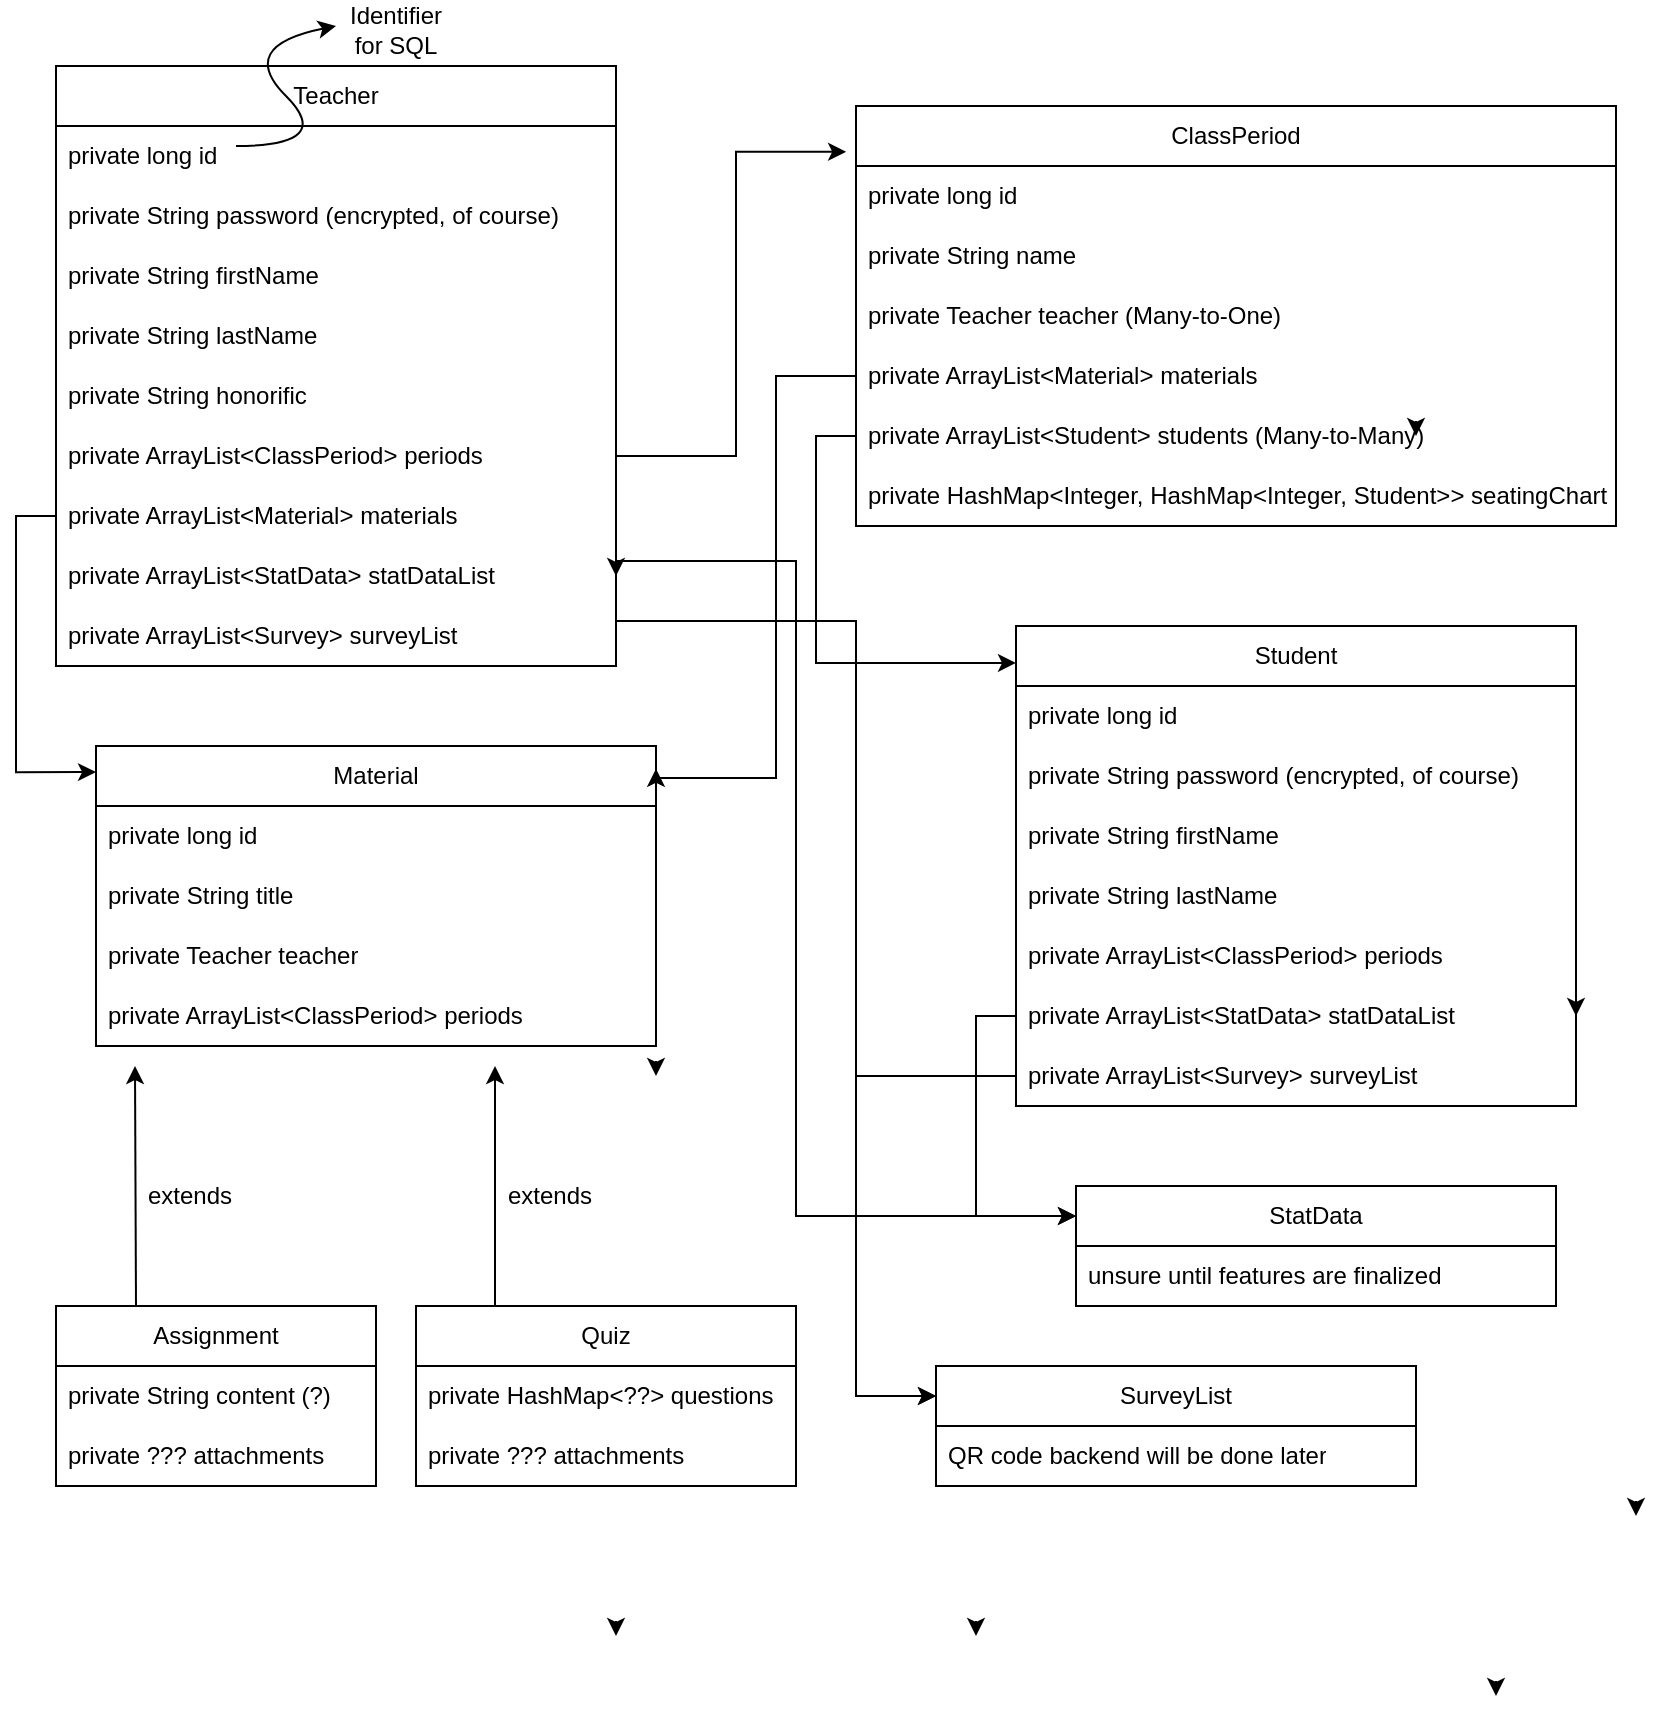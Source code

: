 <mxfile version="22.1.18" type="github">
  <diagram name="Page-1" id="15TTBoJJ_lV66m8lFySO">
    <mxGraphModel dx="1193" dy="651" grid="1" gridSize="10" guides="1" tooltips="1" connect="1" arrows="1" fold="1" page="1" pageScale="1" pageWidth="850" pageHeight="1100" math="0" shadow="0">
      <root>
        <mxCell id="0" />
        <mxCell id="1" parent="0" />
        <mxCell id="gnhUbkvolNWlPmNGs9bA-1" value="Teacher" style="swimlane;fontStyle=0;childLayout=stackLayout;horizontal=1;startSize=30;horizontalStack=0;resizeParent=1;resizeParentMax=0;resizeLast=0;collapsible=1;marginBottom=0;whiteSpace=wrap;html=1;" vertex="1" parent="1">
          <mxGeometry x="40" y="40" width="280" height="300" as="geometry">
            <mxRectangle x="80" y="40" width="80" height="30" as="alternateBounds" />
          </mxGeometry>
        </mxCell>
        <mxCell id="gnhUbkvolNWlPmNGs9bA-5" value="" style="curved=1;endArrow=classic;html=1;rounded=0;" edge="1" parent="gnhUbkvolNWlPmNGs9bA-1">
          <mxGeometry width="50" height="50" relative="1" as="geometry">
            <mxPoint x="90" y="40" as="sourcePoint" />
            <mxPoint x="140" y="-20" as="targetPoint" />
            <Array as="points">
              <mxPoint x="140" y="40" />
              <mxPoint x="90" y="-10" />
            </Array>
          </mxGeometry>
        </mxCell>
        <mxCell id="gnhUbkvolNWlPmNGs9bA-2" value="private long id" style="text;strokeColor=none;fillColor=none;align=left;verticalAlign=middle;spacingLeft=4;spacingRight=4;overflow=hidden;points=[[0,0.5],[1,0.5]];portConstraint=eastwest;rotatable=0;whiteSpace=wrap;html=1;" vertex="1" parent="gnhUbkvolNWlPmNGs9bA-1">
          <mxGeometry y="30" width="280" height="30" as="geometry" />
        </mxCell>
        <mxCell id="gnhUbkvolNWlPmNGs9bA-10" value="private String password (encrypted, of course)" style="text;html=1;strokeColor=none;fillColor=none;align=left;verticalAlign=middle;whiteSpace=wrap;rounded=0;spacingLeft=4;" vertex="1" parent="gnhUbkvolNWlPmNGs9bA-1">
          <mxGeometry y="60" width="280" height="30" as="geometry" />
        </mxCell>
        <mxCell id="gnhUbkvolNWlPmNGs9bA-3" value="private String firstName" style="text;strokeColor=none;fillColor=none;align=left;verticalAlign=middle;spacingLeft=4;spacingRight=4;overflow=hidden;points=[[0,0.5],[1,0.5]];portConstraint=eastwest;rotatable=0;whiteSpace=wrap;html=1;" vertex="1" parent="gnhUbkvolNWlPmNGs9bA-1">
          <mxGeometry y="90" width="280" height="30" as="geometry" />
        </mxCell>
        <mxCell id="gnhUbkvolNWlPmNGs9bA-4" value="private String lastName" style="text;strokeColor=none;fillColor=none;align=left;verticalAlign=middle;spacingLeft=4;spacingRight=4;overflow=hidden;points=[[0,0.5],[1,0.5]];portConstraint=eastwest;rotatable=0;whiteSpace=wrap;html=1;" vertex="1" parent="gnhUbkvolNWlPmNGs9bA-1">
          <mxGeometry y="120" width="280" height="30" as="geometry" />
        </mxCell>
        <mxCell id="gnhUbkvolNWlPmNGs9bA-8" value="private String honorific" style="text;html=1;strokeColor=none;fillColor=none;align=left;verticalAlign=middle;whiteSpace=wrap;rounded=0;spacingLeft=4;" vertex="1" parent="gnhUbkvolNWlPmNGs9bA-1">
          <mxGeometry y="150" width="280" height="30" as="geometry" />
        </mxCell>
        <mxCell id="gnhUbkvolNWlPmNGs9bA-7" value="private ArrayList&amp;lt;ClassPeriod&amp;gt; periods" style="text;html=1;strokeColor=none;fillColor=none;align=left;verticalAlign=middle;whiteSpace=wrap;rounded=0;spacingLeft=4;" vertex="1" parent="gnhUbkvolNWlPmNGs9bA-1">
          <mxGeometry y="180" width="280" height="30" as="geometry" />
        </mxCell>
        <mxCell id="gnhUbkvolNWlPmNGs9bA-9" value="private ArrayList&amp;lt;Material&amp;gt; materials" style="text;html=1;strokeColor=none;fillColor=none;align=left;verticalAlign=middle;whiteSpace=wrap;rounded=0;spacingLeft=4;" vertex="1" parent="gnhUbkvolNWlPmNGs9bA-1">
          <mxGeometry y="210" width="280" height="30" as="geometry" />
        </mxCell>
        <mxCell id="gnhUbkvolNWlPmNGs9bA-11" value="private ArrayList&amp;lt;StatData&amp;gt; statDataList" style="text;html=1;strokeColor=none;fillColor=none;align=left;verticalAlign=middle;whiteSpace=wrap;rounded=0;spacingLeft=4;" vertex="1" parent="gnhUbkvolNWlPmNGs9bA-1">
          <mxGeometry y="240" width="280" height="30" as="geometry" />
        </mxCell>
        <mxCell id="gnhUbkvolNWlPmNGs9bA-12" style="edgeStyle=orthogonalEdgeStyle;rounded=0;orthogonalLoop=1;jettySize=auto;html=1;exitX=1;exitY=0.25;exitDx=0;exitDy=0;entryX=1;entryY=0.5;entryDx=0;entryDy=0;" edge="1" parent="gnhUbkvolNWlPmNGs9bA-1" source="gnhUbkvolNWlPmNGs9bA-11" target="gnhUbkvolNWlPmNGs9bA-11">
          <mxGeometry relative="1" as="geometry" />
        </mxCell>
        <mxCell id="gnhUbkvolNWlPmNGs9bA-13" value="private ArrayList&amp;lt;Survey&amp;gt; surveyList" style="text;html=1;strokeColor=none;fillColor=none;align=left;verticalAlign=middle;whiteSpace=wrap;rounded=0;spacingLeft=4;" vertex="1" parent="gnhUbkvolNWlPmNGs9bA-1">
          <mxGeometry y="270" width="280" height="30" as="geometry" />
        </mxCell>
        <mxCell id="gnhUbkvolNWlPmNGs9bA-6" value="Identifier for SQL" style="text;html=1;strokeColor=none;fillColor=none;align=center;verticalAlign=middle;whiteSpace=wrap;rounded=0;" vertex="1" parent="1">
          <mxGeometry x="180" y="7" width="60" height="30" as="geometry" />
        </mxCell>
        <mxCell id="gnhUbkvolNWlPmNGs9bA-26" value="Student" style="swimlane;fontStyle=0;childLayout=stackLayout;horizontal=1;startSize=30;horizontalStack=0;resizeParent=1;resizeParentMax=0;resizeLast=0;collapsible=1;marginBottom=0;whiteSpace=wrap;html=1;" vertex="1" parent="1">
          <mxGeometry x="520" y="320" width="280" height="240" as="geometry">
            <mxRectangle x="80" y="40" width="80" height="30" as="alternateBounds" />
          </mxGeometry>
        </mxCell>
        <mxCell id="gnhUbkvolNWlPmNGs9bA-28" value="private long id" style="text;strokeColor=none;fillColor=none;align=left;verticalAlign=middle;spacingLeft=4;spacingRight=4;overflow=hidden;points=[[0,0.5],[1,0.5]];portConstraint=eastwest;rotatable=0;whiteSpace=wrap;html=1;" vertex="1" parent="gnhUbkvolNWlPmNGs9bA-26">
          <mxGeometry y="30" width="280" height="30" as="geometry" />
        </mxCell>
        <mxCell id="gnhUbkvolNWlPmNGs9bA-29" value="private String password (encrypted, of course)" style="text;html=1;strokeColor=none;fillColor=none;align=left;verticalAlign=middle;whiteSpace=wrap;rounded=0;spacingLeft=4;" vertex="1" parent="gnhUbkvolNWlPmNGs9bA-26">
          <mxGeometry y="60" width="280" height="30" as="geometry" />
        </mxCell>
        <mxCell id="gnhUbkvolNWlPmNGs9bA-30" value="private String firstName" style="text;strokeColor=none;fillColor=none;align=left;verticalAlign=middle;spacingLeft=4;spacingRight=4;overflow=hidden;points=[[0,0.5],[1,0.5]];portConstraint=eastwest;rotatable=0;whiteSpace=wrap;html=1;" vertex="1" parent="gnhUbkvolNWlPmNGs9bA-26">
          <mxGeometry y="90" width="280" height="30" as="geometry" />
        </mxCell>
        <mxCell id="gnhUbkvolNWlPmNGs9bA-31" value="private String lastName" style="text;strokeColor=none;fillColor=none;align=left;verticalAlign=middle;spacingLeft=4;spacingRight=4;overflow=hidden;points=[[0,0.5],[1,0.5]];portConstraint=eastwest;rotatable=0;whiteSpace=wrap;html=1;" vertex="1" parent="gnhUbkvolNWlPmNGs9bA-26">
          <mxGeometry y="120" width="280" height="30" as="geometry" />
        </mxCell>
        <mxCell id="gnhUbkvolNWlPmNGs9bA-33" value="private ArrayList&amp;lt;ClassPeriod&amp;gt; periods" style="text;html=1;strokeColor=none;fillColor=none;align=left;verticalAlign=middle;whiteSpace=wrap;rounded=0;spacingLeft=4;" vertex="1" parent="gnhUbkvolNWlPmNGs9bA-26">
          <mxGeometry y="150" width="280" height="30" as="geometry" />
        </mxCell>
        <mxCell id="gnhUbkvolNWlPmNGs9bA-35" value="private ArrayList&amp;lt;StatData&amp;gt; statDataList" style="text;html=1;strokeColor=none;fillColor=none;align=left;verticalAlign=middle;whiteSpace=wrap;rounded=0;spacingLeft=4;" vertex="1" parent="gnhUbkvolNWlPmNGs9bA-26">
          <mxGeometry y="180" width="280" height="30" as="geometry" />
        </mxCell>
        <mxCell id="gnhUbkvolNWlPmNGs9bA-36" style="edgeStyle=orthogonalEdgeStyle;rounded=0;orthogonalLoop=1;jettySize=auto;html=1;exitX=1;exitY=0.25;exitDx=0;exitDy=0;entryX=1;entryY=0.5;entryDx=0;entryDy=0;" edge="1" parent="gnhUbkvolNWlPmNGs9bA-26" source="gnhUbkvolNWlPmNGs9bA-35" target="gnhUbkvolNWlPmNGs9bA-35">
          <mxGeometry relative="1" as="geometry" />
        </mxCell>
        <mxCell id="gnhUbkvolNWlPmNGs9bA-37" value="private ArrayList&amp;lt;Survey&amp;gt; surveyList" style="text;html=1;strokeColor=none;fillColor=none;align=left;verticalAlign=middle;whiteSpace=wrap;rounded=0;spacingLeft=4;" vertex="1" parent="gnhUbkvolNWlPmNGs9bA-26">
          <mxGeometry y="210" width="280" height="30" as="geometry" />
        </mxCell>
        <mxCell id="gnhUbkvolNWlPmNGs9bA-38" value="ClassPeriod" style="swimlane;fontStyle=0;childLayout=stackLayout;horizontal=1;startSize=30;horizontalStack=0;resizeParent=1;resizeParentMax=0;resizeLast=0;collapsible=1;marginBottom=0;whiteSpace=wrap;html=1;" vertex="1" parent="1">
          <mxGeometry x="440" y="60" width="380" height="210" as="geometry">
            <mxRectangle x="80" y="40" width="80" height="30" as="alternateBounds" />
          </mxGeometry>
        </mxCell>
        <mxCell id="gnhUbkvolNWlPmNGs9bA-39" value="private long id" style="text;strokeColor=none;fillColor=none;align=left;verticalAlign=middle;spacingLeft=4;spacingRight=4;overflow=hidden;points=[[0,0.5],[1,0.5]];portConstraint=eastwest;rotatable=0;whiteSpace=wrap;html=1;" vertex="1" parent="gnhUbkvolNWlPmNGs9bA-38">
          <mxGeometry y="30" width="380" height="30" as="geometry" />
        </mxCell>
        <mxCell id="gnhUbkvolNWlPmNGs9bA-40" value="private String name" style="text;html=1;strokeColor=none;fillColor=none;align=left;verticalAlign=middle;whiteSpace=wrap;rounded=0;spacingLeft=4;" vertex="1" parent="gnhUbkvolNWlPmNGs9bA-38">
          <mxGeometry y="60" width="380" height="30" as="geometry" />
        </mxCell>
        <mxCell id="gnhUbkvolNWlPmNGs9bA-42" value="private Teacher teacher (Many-to-One)" style="text;strokeColor=none;fillColor=none;align=left;verticalAlign=middle;spacingLeft=4;spacingRight=4;overflow=hidden;points=[[0,0.5],[1,0.5]];portConstraint=eastwest;rotatable=0;whiteSpace=wrap;html=1;" vertex="1" parent="gnhUbkvolNWlPmNGs9bA-38">
          <mxGeometry y="90" width="380" height="30" as="geometry" />
        </mxCell>
        <mxCell id="gnhUbkvolNWlPmNGs9bA-45" style="edgeStyle=orthogonalEdgeStyle;rounded=0;orthogonalLoop=1;jettySize=auto;html=1;exitX=1;exitY=0.25;exitDx=0;exitDy=0;entryX=1;entryY=0.5;entryDx=0;entryDy=0;" edge="1" parent="gnhUbkvolNWlPmNGs9bA-38">
          <mxGeometry relative="1" as="geometry">
            <mxPoint x="280" y="157.5" as="sourcePoint" />
            <mxPoint x="280" y="165" as="targetPoint" />
          </mxGeometry>
        </mxCell>
        <mxCell id="gnhUbkvolNWlPmNGs9bA-46" value="private ArrayList&amp;lt;Material&amp;gt; materials" style="text;html=1;strokeColor=none;fillColor=none;align=left;verticalAlign=middle;whiteSpace=wrap;rounded=0;spacingLeft=4;" vertex="1" parent="gnhUbkvolNWlPmNGs9bA-38">
          <mxGeometry y="120" width="380" height="30" as="geometry" />
        </mxCell>
        <mxCell id="gnhUbkvolNWlPmNGs9bA-43" value="private ArrayList&amp;lt;Student&amp;gt; students (Many-to-Many)" style="text;html=1;strokeColor=none;fillColor=none;align=left;verticalAlign=middle;whiteSpace=wrap;rounded=0;spacingLeft=4;" vertex="1" parent="gnhUbkvolNWlPmNGs9bA-38">
          <mxGeometry y="150" width="380" height="30" as="geometry" />
        </mxCell>
        <mxCell id="gnhUbkvolNWlPmNGs9bA-48" value="private HashMap&amp;lt;Integer, HashMap&amp;lt;Integer, Student&amp;gt;&amp;gt; seatingChart" style="text;strokeColor=none;fillColor=none;align=left;verticalAlign=middle;spacingLeft=4;spacingRight=4;overflow=hidden;points=[[0,0.5],[1,0.5]];portConstraint=eastwest;rotatable=0;whiteSpace=wrap;html=1;" vertex="1" parent="gnhUbkvolNWlPmNGs9bA-38">
          <mxGeometry y="180" width="380" height="30" as="geometry" />
        </mxCell>
        <mxCell id="gnhUbkvolNWlPmNGs9bA-47" style="edgeStyle=orthogonalEdgeStyle;rounded=0;orthogonalLoop=1;jettySize=auto;html=1;exitX=1;exitY=0.5;exitDx=0;exitDy=0;entryX=-0.013;entryY=0.109;entryDx=0;entryDy=0;entryPerimeter=0;" edge="1" parent="1" source="gnhUbkvolNWlPmNGs9bA-7" target="gnhUbkvolNWlPmNGs9bA-38">
          <mxGeometry relative="1" as="geometry" />
        </mxCell>
        <mxCell id="gnhUbkvolNWlPmNGs9bA-49" style="edgeStyle=orthogonalEdgeStyle;rounded=0;orthogonalLoop=1;jettySize=auto;html=1;exitX=0;exitY=0.5;exitDx=0;exitDy=0;entryX=0;entryY=0.077;entryDx=0;entryDy=0;entryPerimeter=0;" edge="1" parent="1" source="gnhUbkvolNWlPmNGs9bA-43" target="gnhUbkvolNWlPmNGs9bA-26">
          <mxGeometry relative="1" as="geometry" />
        </mxCell>
        <mxCell id="gnhUbkvolNWlPmNGs9bA-50" value="Material" style="swimlane;fontStyle=0;childLayout=stackLayout;horizontal=1;startSize=30;horizontalStack=0;resizeParent=1;resizeParentMax=0;resizeLast=0;collapsible=1;marginBottom=0;whiteSpace=wrap;html=1;" vertex="1" parent="1">
          <mxGeometry x="60" y="380" width="280" height="150" as="geometry">
            <mxRectangle x="80" y="40" width="80" height="30" as="alternateBounds" />
          </mxGeometry>
        </mxCell>
        <mxCell id="gnhUbkvolNWlPmNGs9bA-51" value="private long id" style="text;strokeColor=none;fillColor=none;align=left;verticalAlign=middle;spacingLeft=4;spacingRight=4;overflow=hidden;points=[[0,0.5],[1,0.5]];portConstraint=eastwest;rotatable=0;whiteSpace=wrap;html=1;" vertex="1" parent="gnhUbkvolNWlPmNGs9bA-50">
          <mxGeometry y="30" width="280" height="30" as="geometry" />
        </mxCell>
        <mxCell id="gnhUbkvolNWlPmNGs9bA-53" value="private String title" style="text;strokeColor=none;fillColor=none;align=left;verticalAlign=middle;spacingLeft=4;spacingRight=4;overflow=hidden;points=[[0,0.5],[1,0.5]];portConstraint=eastwest;rotatable=0;whiteSpace=wrap;html=1;" vertex="1" parent="gnhUbkvolNWlPmNGs9bA-50">
          <mxGeometry y="60" width="280" height="30" as="geometry" />
        </mxCell>
        <mxCell id="gnhUbkvolNWlPmNGs9bA-54" value="private Teacher teacher" style="text;strokeColor=none;fillColor=none;align=left;verticalAlign=middle;spacingLeft=4;spacingRight=4;overflow=hidden;points=[[0,0.5],[1,0.5]];portConstraint=eastwest;rotatable=0;whiteSpace=wrap;html=1;" vertex="1" parent="gnhUbkvolNWlPmNGs9bA-50">
          <mxGeometry y="90" width="280" height="30" as="geometry" />
        </mxCell>
        <mxCell id="gnhUbkvolNWlPmNGs9bA-55" value="private ArrayList&amp;lt;ClassPeriod&amp;gt; periods" style="text;html=1;strokeColor=none;fillColor=none;align=left;verticalAlign=middle;whiteSpace=wrap;rounded=0;spacingLeft=4;" vertex="1" parent="gnhUbkvolNWlPmNGs9bA-50">
          <mxGeometry y="120" width="280" height="30" as="geometry" />
        </mxCell>
        <mxCell id="gnhUbkvolNWlPmNGs9bA-57" style="edgeStyle=orthogonalEdgeStyle;rounded=0;orthogonalLoop=1;jettySize=auto;html=1;exitX=1;exitY=0.25;exitDx=0;exitDy=0;entryX=1;entryY=0.5;entryDx=0;entryDy=0;" edge="1" parent="gnhUbkvolNWlPmNGs9bA-50">
          <mxGeometry relative="1" as="geometry">
            <mxPoint x="280" y="157.5" as="sourcePoint" />
            <mxPoint x="280" y="165" as="targetPoint" />
          </mxGeometry>
        </mxCell>
        <mxCell id="gnhUbkvolNWlPmNGs9bA-59" style="edgeStyle=orthogonalEdgeStyle;rounded=0;orthogonalLoop=1;jettySize=auto;html=1;exitX=0;exitY=0.5;exitDx=0;exitDy=0;entryX=0;entryY=0.087;entryDx=0;entryDy=0;entryPerimeter=0;" edge="1" parent="1" source="gnhUbkvolNWlPmNGs9bA-9" target="gnhUbkvolNWlPmNGs9bA-50">
          <mxGeometry relative="1" as="geometry" />
        </mxCell>
        <mxCell id="gnhUbkvolNWlPmNGs9bA-60" style="edgeStyle=orthogonalEdgeStyle;rounded=0;orthogonalLoop=1;jettySize=auto;html=1;exitX=0;exitY=0.5;exitDx=0;exitDy=0;entryX=1;entryY=0.076;entryDx=0;entryDy=0;entryPerimeter=0;" edge="1" parent="1" source="gnhUbkvolNWlPmNGs9bA-46" target="gnhUbkvolNWlPmNGs9bA-50">
          <mxGeometry relative="1" as="geometry">
            <Array as="points">
              <mxPoint x="400" y="195" />
              <mxPoint x="400" y="396" />
            </Array>
          </mxGeometry>
        </mxCell>
        <mxCell id="gnhUbkvolNWlPmNGs9bA-71" style="edgeStyle=orthogonalEdgeStyle;rounded=0;orthogonalLoop=1;jettySize=auto;html=1;exitX=0.25;exitY=0;exitDx=0;exitDy=0;" edge="1" parent="1" source="gnhUbkvolNWlPmNGs9bA-62">
          <mxGeometry relative="1" as="geometry">
            <mxPoint x="79.5" y="540" as="targetPoint" />
          </mxGeometry>
        </mxCell>
        <mxCell id="gnhUbkvolNWlPmNGs9bA-62" value="Assignment" style="swimlane;fontStyle=0;childLayout=stackLayout;horizontal=1;startSize=30;horizontalStack=0;resizeParent=1;resizeParentMax=0;resizeLast=0;collapsible=1;marginBottom=0;whiteSpace=wrap;html=1;" vertex="1" parent="1">
          <mxGeometry x="40" y="660" width="160" height="90" as="geometry">
            <mxRectangle x="80" y="40" width="80" height="30" as="alternateBounds" />
          </mxGeometry>
        </mxCell>
        <mxCell id="gnhUbkvolNWlPmNGs9bA-65" value="private String content (?)" style="text;strokeColor=none;fillColor=none;align=left;verticalAlign=middle;spacingLeft=4;spacingRight=4;overflow=hidden;points=[[0,0.5],[1,0.5]];portConstraint=eastwest;rotatable=0;whiteSpace=wrap;html=1;" vertex="1" parent="gnhUbkvolNWlPmNGs9bA-62">
          <mxGeometry y="30" width="160" height="30" as="geometry" />
        </mxCell>
        <mxCell id="gnhUbkvolNWlPmNGs9bA-67" style="edgeStyle=orthogonalEdgeStyle;rounded=0;orthogonalLoop=1;jettySize=auto;html=1;exitX=1;exitY=0.25;exitDx=0;exitDy=0;entryX=1;entryY=0.5;entryDx=0;entryDy=0;" edge="1" parent="gnhUbkvolNWlPmNGs9bA-62">
          <mxGeometry relative="1" as="geometry">
            <mxPoint x="280" y="157.5" as="sourcePoint" />
            <mxPoint x="280" y="165" as="targetPoint" />
          </mxGeometry>
        </mxCell>
        <mxCell id="gnhUbkvolNWlPmNGs9bA-68" value="private ??? attachments" style="text;html=1;strokeColor=none;fillColor=none;align=left;verticalAlign=middle;whiteSpace=wrap;rounded=0;spacingLeft=4;" vertex="1" parent="gnhUbkvolNWlPmNGs9bA-62">
          <mxGeometry y="60" width="160" height="30" as="geometry" />
        </mxCell>
        <mxCell id="gnhUbkvolNWlPmNGs9bA-72" value="extends" style="text;strokeColor=none;fillColor=none;align=left;verticalAlign=middle;spacingLeft=4;spacingRight=4;overflow=hidden;points=[[0,0.5],[1,0.5]];portConstraint=eastwest;rotatable=0;whiteSpace=wrap;html=1;" vertex="1" parent="1">
          <mxGeometry x="80" y="590" width="160" height="30" as="geometry" />
        </mxCell>
        <mxCell id="gnhUbkvolNWlPmNGs9bA-73" style="edgeStyle=orthogonalEdgeStyle;rounded=0;orthogonalLoop=1;jettySize=auto;html=1;exitX=0.25;exitY=0;exitDx=0;exitDy=0;" edge="1" parent="1" source="gnhUbkvolNWlPmNGs9bA-74">
          <mxGeometry relative="1" as="geometry">
            <mxPoint x="259.5" y="540" as="targetPoint" />
            <Array as="points">
              <mxPoint x="260" y="660" />
            </Array>
          </mxGeometry>
        </mxCell>
        <mxCell id="gnhUbkvolNWlPmNGs9bA-74" value="Quiz" style="swimlane;fontStyle=0;childLayout=stackLayout;horizontal=1;startSize=30;horizontalStack=0;resizeParent=1;resizeParentMax=0;resizeLast=0;collapsible=1;marginBottom=0;whiteSpace=wrap;html=1;" vertex="1" parent="1">
          <mxGeometry x="220" y="660" width="190" height="90" as="geometry">
            <mxRectangle x="80" y="40" width="80" height="30" as="alternateBounds" />
          </mxGeometry>
        </mxCell>
        <mxCell id="gnhUbkvolNWlPmNGs9bA-75" value="private HashMap&amp;lt;??&amp;gt; questions" style="text;strokeColor=none;fillColor=none;align=left;verticalAlign=middle;spacingLeft=4;spacingRight=4;overflow=hidden;points=[[0,0.5],[1,0.5]];portConstraint=eastwest;rotatable=0;whiteSpace=wrap;html=1;" vertex="1" parent="gnhUbkvolNWlPmNGs9bA-74">
          <mxGeometry y="30" width="190" height="30" as="geometry" />
        </mxCell>
        <mxCell id="gnhUbkvolNWlPmNGs9bA-76" style="edgeStyle=orthogonalEdgeStyle;rounded=0;orthogonalLoop=1;jettySize=auto;html=1;exitX=1;exitY=0.25;exitDx=0;exitDy=0;entryX=1;entryY=0.5;entryDx=0;entryDy=0;" edge="1" parent="gnhUbkvolNWlPmNGs9bA-74">
          <mxGeometry relative="1" as="geometry">
            <mxPoint x="280" y="157.5" as="sourcePoint" />
            <mxPoint x="280" y="165" as="targetPoint" />
          </mxGeometry>
        </mxCell>
        <mxCell id="gnhUbkvolNWlPmNGs9bA-77" value="private ??? attachments" style="text;html=1;strokeColor=none;fillColor=none;align=left;verticalAlign=middle;whiteSpace=wrap;rounded=0;spacingLeft=4;" vertex="1" parent="gnhUbkvolNWlPmNGs9bA-74">
          <mxGeometry y="60" width="190" height="30" as="geometry" />
        </mxCell>
        <mxCell id="gnhUbkvolNWlPmNGs9bA-78" value="extends" style="text;strokeColor=none;fillColor=none;align=left;verticalAlign=middle;spacingLeft=4;spacingRight=4;overflow=hidden;points=[[0,0.5],[1,0.5]];portConstraint=eastwest;rotatable=0;whiteSpace=wrap;html=1;" vertex="1" parent="1">
          <mxGeometry x="260" y="590" width="160" height="30" as="geometry" />
        </mxCell>
        <mxCell id="gnhUbkvolNWlPmNGs9bA-80" value="StatData" style="swimlane;fontStyle=0;childLayout=stackLayout;horizontal=1;startSize=30;horizontalStack=0;resizeParent=1;resizeParentMax=0;resizeLast=0;collapsible=1;marginBottom=0;whiteSpace=wrap;html=1;" vertex="1" parent="1">
          <mxGeometry x="550" y="600" width="240" height="60" as="geometry">
            <mxRectangle x="80" y="40" width="80" height="30" as="alternateBounds" />
          </mxGeometry>
        </mxCell>
        <mxCell id="gnhUbkvolNWlPmNGs9bA-81" value="unsure until features are finalized" style="text;strokeColor=none;fillColor=none;align=left;verticalAlign=middle;spacingLeft=4;spacingRight=4;overflow=hidden;points=[[0,0.5],[1,0.5]];portConstraint=eastwest;rotatable=0;whiteSpace=wrap;html=1;" vertex="1" parent="gnhUbkvolNWlPmNGs9bA-80">
          <mxGeometry y="30" width="240" height="30" as="geometry" />
        </mxCell>
        <mxCell id="gnhUbkvolNWlPmNGs9bA-85" style="edgeStyle=orthogonalEdgeStyle;rounded=0;orthogonalLoop=1;jettySize=auto;html=1;exitX=1;exitY=0.25;exitDx=0;exitDy=0;entryX=1;entryY=0.5;entryDx=0;entryDy=0;" edge="1" parent="gnhUbkvolNWlPmNGs9bA-80">
          <mxGeometry relative="1" as="geometry">
            <mxPoint x="280" y="157.5" as="sourcePoint" />
            <mxPoint x="280" y="165" as="targetPoint" />
          </mxGeometry>
        </mxCell>
        <mxCell id="gnhUbkvolNWlPmNGs9bA-86" style="edgeStyle=orthogonalEdgeStyle;rounded=0;orthogonalLoop=1;jettySize=auto;html=1;exitX=1;exitY=0.25;exitDx=0;exitDy=0;entryX=0;entryY=0.25;entryDx=0;entryDy=0;" edge="1" parent="1" source="gnhUbkvolNWlPmNGs9bA-11" target="gnhUbkvolNWlPmNGs9bA-80">
          <mxGeometry relative="1" as="geometry">
            <Array as="points">
              <mxPoint x="410" y="287" />
              <mxPoint x="410" y="615" />
            </Array>
          </mxGeometry>
        </mxCell>
        <mxCell id="gnhUbkvolNWlPmNGs9bA-88" style="edgeStyle=orthogonalEdgeStyle;rounded=0;orthogonalLoop=1;jettySize=auto;html=1;exitX=0;exitY=0.5;exitDx=0;exitDy=0;entryX=0;entryY=0.25;entryDx=0;entryDy=0;" edge="1" parent="1" source="gnhUbkvolNWlPmNGs9bA-35" target="gnhUbkvolNWlPmNGs9bA-80">
          <mxGeometry relative="1" as="geometry" />
        </mxCell>
        <mxCell id="gnhUbkvolNWlPmNGs9bA-89" value="SurveyList" style="swimlane;fontStyle=0;childLayout=stackLayout;horizontal=1;startSize=30;horizontalStack=0;resizeParent=1;resizeParentMax=0;resizeLast=0;collapsible=1;marginBottom=0;whiteSpace=wrap;html=1;" vertex="1" parent="1">
          <mxGeometry x="480" y="690" width="240" height="60" as="geometry">
            <mxRectangle x="80" y="40" width="80" height="30" as="alternateBounds" />
          </mxGeometry>
        </mxCell>
        <mxCell id="gnhUbkvolNWlPmNGs9bA-90" value="QR code backend will be done later" style="text;strokeColor=none;fillColor=none;align=left;verticalAlign=middle;spacingLeft=4;spacingRight=4;overflow=hidden;points=[[0,0.5],[1,0.5]];portConstraint=eastwest;rotatable=0;whiteSpace=wrap;html=1;" vertex="1" parent="gnhUbkvolNWlPmNGs9bA-89">
          <mxGeometry y="30" width="240" height="30" as="geometry" />
        </mxCell>
        <mxCell id="gnhUbkvolNWlPmNGs9bA-91" style="edgeStyle=orthogonalEdgeStyle;rounded=0;orthogonalLoop=1;jettySize=auto;html=1;exitX=1;exitY=0.25;exitDx=0;exitDy=0;entryX=1;entryY=0.5;entryDx=0;entryDy=0;" edge="1" parent="gnhUbkvolNWlPmNGs9bA-89">
          <mxGeometry relative="1" as="geometry">
            <mxPoint x="280" y="157.5" as="sourcePoint" />
            <mxPoint x="280" y="165" as="targetPoint" />
          </mxGeometry>
        </mxCell>
        <mxCell id="gnhUbkvolNWlPmNGs9bA-92" style="edgeStyle=orthogonalEdgeStyle;rounded=0;orthogonalLoop=1;jettySize=auto;html=1;exitX=1;exitY=0.25;exitDx=0;exitDy=0;entryX=0;entryY=0.25;entryDx=0;entryDy=0;" edge="1" parent="1" source="gnhUbkvolNWlPmNGs9bA-13" target="gnhUbkvolNWlPmNGs9bA-89">
          <mxGeometry relative="1" as="geometry">
            <Array as="points">
              <mxPoint x="440" y="317" />
              <mxPoint x="440" y="705" />
            </Array>
          </mxGeometry>
        </mxCell>
        <mxCell id="gnhUbkvolNWlPmNGs9bA-93" style="edgeStyle=orthogonalEdgeStyle;rounded=0;orthogonalLoop=1;jettySize=auto;html=1;exitX=0;exitY=0.5;exitDx=0;exitDy=0;entryX=0;entryY=0.25;entryDx=0;entryDy=0;" edge="1" parent="1" source="gnhUbkvolNWlPmNGs9bA-37" target="gnhUbkvolNWlPmNGs9bA-89">
          <mxGeometry relative="1" as="geometry">
            <Array as="points">
              <mxPoint x="440" y="545" />
              <mxPoint x="440" y="705" />
            </Array>
          </mxGeometry>
        </mxCell>
      </root>
    </mxGraphModel>
  </diagram>
</mxfile>
